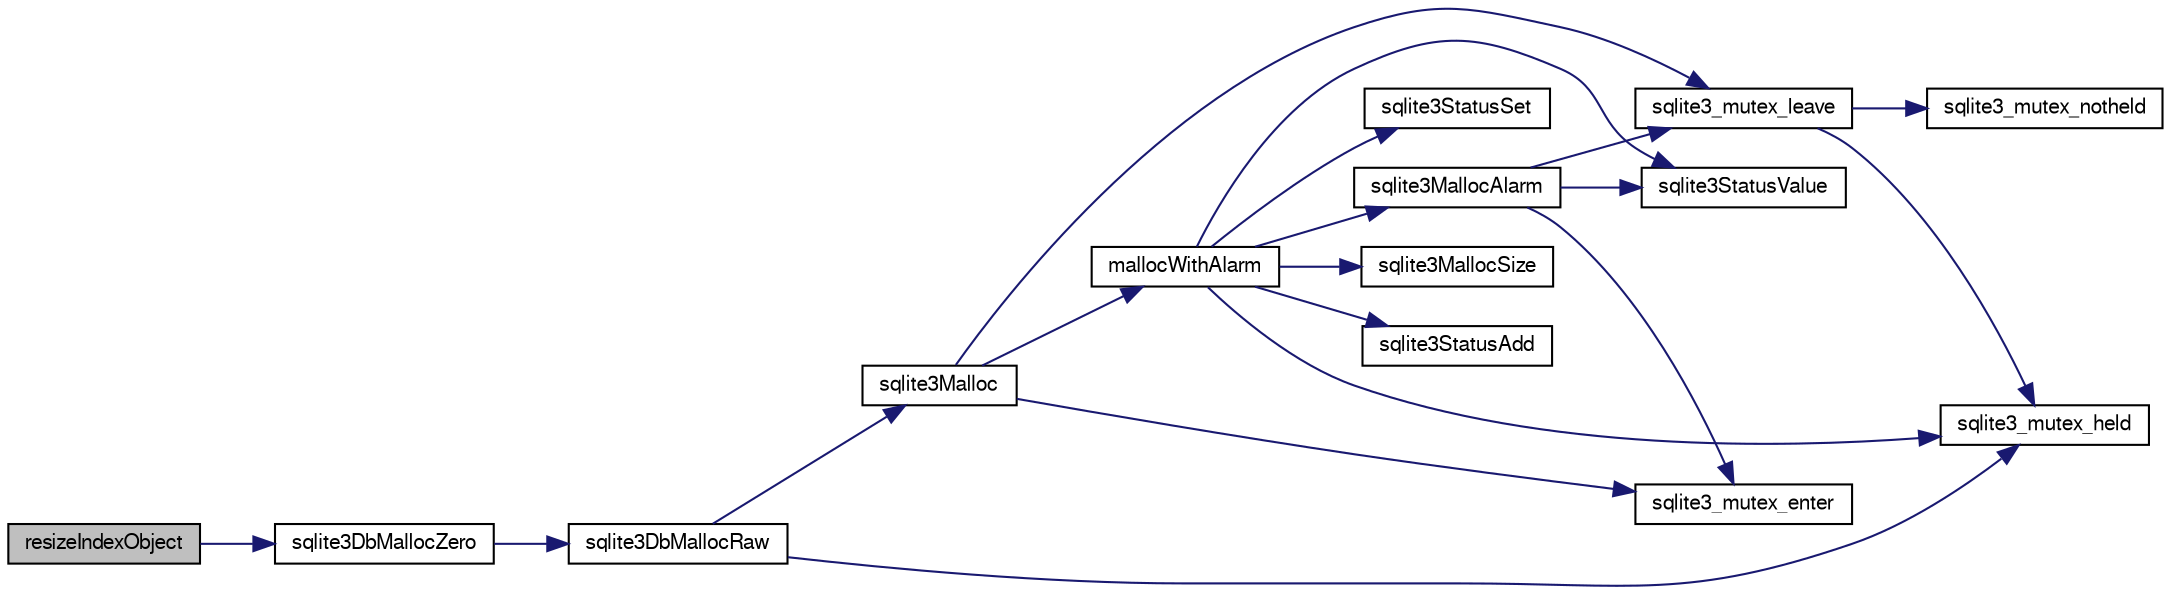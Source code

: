digraph "resizeIndexObject"
{
  edge [fontname="FreeSans",fontsize="10",labelfontname="FreeSans",labelfontsize="10"];
  node [fontname="FreeSans",fontsize="10",shape=record];
  rankdir="LR";
  Node269495 [label="resizeIndexObject",height=0.2,width=0.4,color="black", fillcolor="grey75", style="filled", fontcolor="black"];
  Node269495 -> Node269496 [color="midnightblue",fontsize="10",style="solid",fontname="FreeSans"];
  Node269496 [label="sqlite3DbMallocZero",height=0.2,width=0.4,color="black", fillcolor="white", style="filled",URL="$sqlite3_8c.html#a49cfebac9d6067a03442c92af73f33e4"];
  Node269496 -> Node269497 [color="midnightblue",fontsize="10",style="solid",fontname="FreeSans"];
  Node269497 [label="sqlite3DbMallocRaw",height=0.2,width=0.4,color="black", fillcolor="white", style="filled",URL="$sqlite3_8c.html#abbe8be0cf7175e11ddc3e2218fad924e"];
  Node269497 -> Node269498 [color="midnightblue",fontsize="10",style="solid",fontname="FreeSans"];
  Node269498 [label="sqlite3_mutex_held",height=0.2,width=0.4,color="black", fillcolor="white", style="filled",URL="$sqlite3_8c.html#acf77da68932b6bc163c5e68547ecc3e7"];
  Node269497 -> Node269499 [color="midnightblue",fontsize="10",style="solid",fontname="FreeSans"];
  Node269499 [label="sqlite3Malloc",height=0.2,width=0.4,color="black", fillcolor="white", style="filled",URL="$sqlite3_8c.html#a361a2eaa846b1885f123abe46f5d8b2b"];
  Node269499 -> Node269500 [color="midnightblue",fontsize="10",style="solid",fontname="FreeSans"];
  Node269500 [label="sqlite3_mutex_enter",height=0.2,width=0.4,color="black", fillcolor="white", style="filled",URL="$sqlite3_8c.html#a1c12cde690bd89f104de5cbad12a6bf5"];
  Node269499 -> Node269501 [color="midnightblue",fontsize="10",style="solid",fontname="FreeSans"];
  Node269501 [label="mallocWithAlarm",height=0.2,width=0.4,color="black", fillcolor="white", style="filled",URL="$sqlite3_8c.html#ab070d5cf8e48ec8a6a43cf025d48598b"];
  Node269501 -> Node269498 [color="midnightblue",fontsize="10",style="solid",fontname="FreeSans"];
  Node269501 -> Node269502 [color="midnightblue",fontsize="10",style="solid",fontname="FreeSans"];
  Node269502 [label="sqlite3StatusSet",height=0.2,width=0.4,color="black", fillcolor="white", style="filled",URL="$sqlite3_8c.html#afec7586c01fcb5ea17dc9d7725a589d9"];
  Node269501 -> Node269503 [color="midnightblue",fontsize="10",style="solid",fontname="FreeSans"];
  Node269503 [label="sqlite3StatusValue",height=0.2,width=0.4,color="black", fillcolor="white", style="filled",URL="$sqlite3_8c.html#a30b8ac296c6e200c1fa57708d52c6ef6"];
  Node269501 -> Node269504 [color="midnightblue",fontsize="10",style="solid",fontname="FreeSans"];
  Node269504 [label="sqlite3MallocAlarm",height=0.2,width=0.4,color="black", fillcolor="white", style="filled",URL="$sqlite3_8c.html#ada66988e8471d1198f3219c062377508"];
  Node269504 -> Node269503 [color="midnightblue",fontsize="10",style="solid",fontname="FreeSans"];
  Node269504 -> Node269505 [color="midnightblue",fontsize="10",style="solid",fontname="FreeSans"];
  Node269505 [label="sqlite3_mutex_leave",height=0.2,width=0.4,color="black", fillcolor="white", style="filled",URL="$sqlite3_8c.html#a5838d235601dbd3c1fa993555c6bcc93"];
  Node269505 -> Node269498 [color="midnightblue",fontsize="10",style="solid",fontname="FreeSans"];
  Node269505 -> Node269506 [color="midnightblue",fontsize="10",style="solid",fontname="FreeSans"];
  Node269506 [label="sqlite3_mutex_notheld",height=0.2,width=0.4,color="black", fillcolor="white", style="filled",URL="$sqlite3_8c.html#a83967c837c1c000d3b5adcfaa688f5dc"];
  Node269504 -> Node269500 [color="midnightblue",fontsize="10",style="solid",fontname="FreeSans"];
  Node269501 -> Node269507 [color="midnightblue",fontsize="10",style="solid",fontname="FreeSans"];
  Node269507 [label="sqlite3MallocSize",height=0.2,width=0.4,color="black", fillcolor="white", style="filled",URL="$sqlite3_8c.html#acf5d2a5f35270bafb050bd2def576955"];
  Node269501 -> Node269508 [color="midnightblue",fontsize="10",style="solid",fontname="FreeSans"];
  Node269508 [label="sqlite3StatusAdd",height=0.2,width=0.4,color="black", fillcolor="white", style="filled",URL="$sqlite3_8c.html#afa029f93586aeab4cc85360905dae9cd"];
  Node269499 -> Node269505 [color="midnightblue",fontsize="10",style="solid",fontname="FreeSans"];
}
